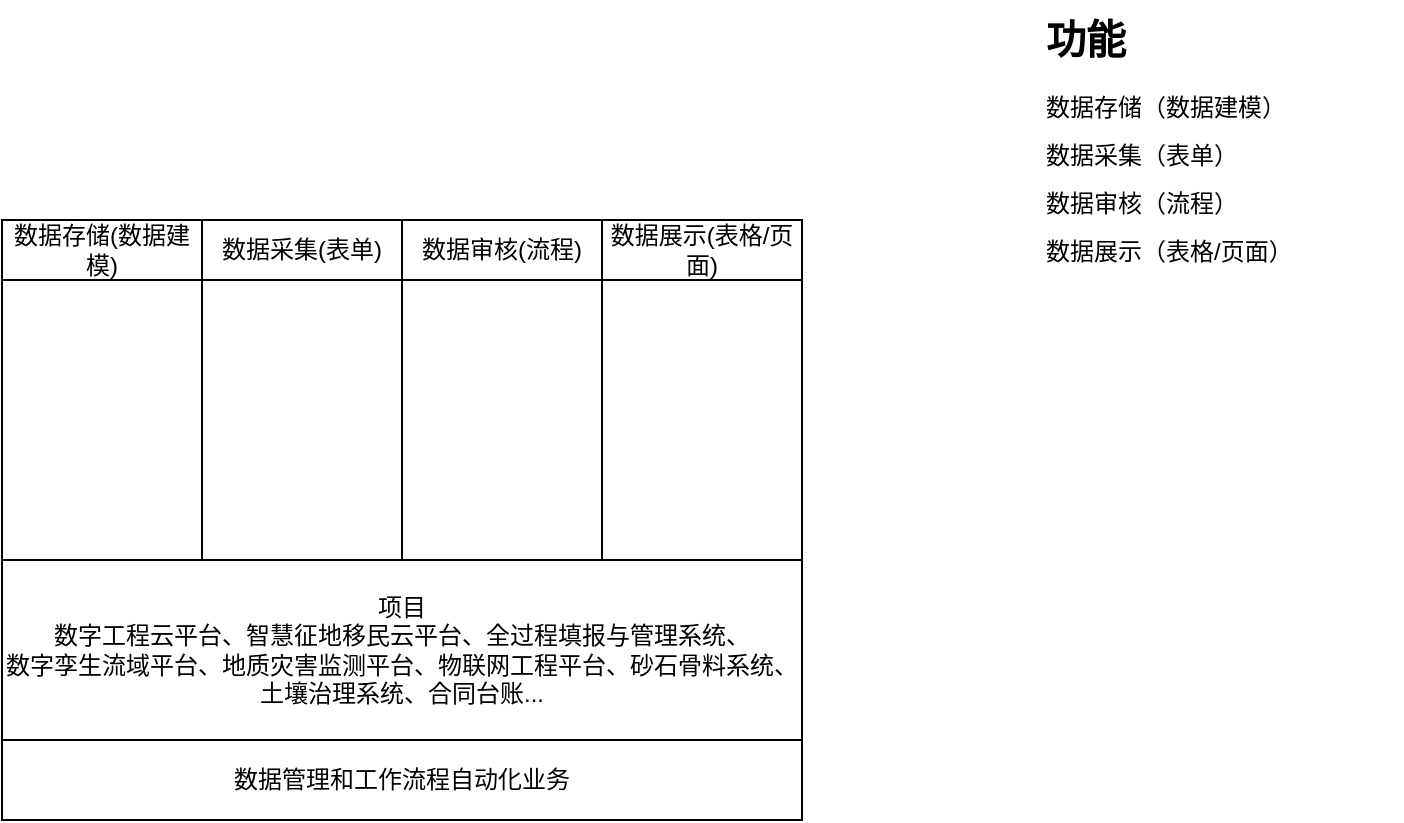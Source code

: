 <mxfile version="24.4.4" type="github">
  <diagram name="第 1 页" id="hqmDNaqgpVp4OsvsETol">
    <mxGraphModel dx="1195" dy="650" grid="1" gridSize="10" guides="1" tooltips="1" connect="1" arrows="1" fold="1" page="1" pageScale="1" pageWidth="827" pageHeight="1169" math="0" shadow="0">
      <root>
        <mxCell id="0" />
        <mxCell id="1" parent="0" />
        <mxCell id="Q9zDN7n71QJGZJ4GGURO-7" value="数据管理和工作流程自动化业务" style="rounded=0;whiteSpace=wrap;html=1;" vertex="1" parent="1">
          <mxGeometry x="80" y="420" width="400" height="40" as="geometry" />
        </mxCell>
        <mxCell id="Q9zDN7n71QJGZJ4GGURO-10" value="" style="rounded=0;whiteSpace=wrap;html=1;" vertex="1" parent="1">
          <mxGeometry x="80" y="160" width="400" height="260" as="geometry" />
        </mxCell>
        <mxCell id="Q9zDN7n71QJGZJ4GGURO-15" value="&lt;h1 style=&quot;margin-top: 0px; line-height: 100%;&quot;&gt;&lt;span style=&quot;font-size: 20px;&quot;&gt;功能&lt;/span&gt;&lt;/h1&gt;&lt;p style=&quot;line-height: 100%;&quot;&gt;数据存储（数据建模）&lt;/p&gt;&lt;p style=&quot;line-height: 100%;&quot;&gt;数据采集（表单）&lt;/p&gt;&lt;p style=&quot;line-height: 100%;&quot;&gt;数据审核（流程）&lt;/p&gt;&lt;p style=&quot;line-height: 100%;&quot;&gt;数据展示（表格/页面）&lt;/p&gt;" style="text;html=1;whiteSpace=wrap;overflow=hidden;rounded=0;" vertex="1" parent="1">
          <mxGeometry x="600" y="50" width="180" height="280" as="geometry" />
        </mxCell>
        <mxCell id="Q9zDN7n71QJGZJ4GGURO-16" value="" style="rounded=0;whiteSpace=wrap;html=1;" vertex="1" parent="1">
          <mxGeometry x="80" y="330" width="400" height="90" as="geometry" />
        </mxCell>
        <mxCell id="Q9zDN7n71QJGZJ4GGURO-18" value="项目&lt;div&gt;数字工程云平台、智慧征地移民云平台、全过程填报与管理系统、&lt;/div&gt;&lt;div&gt;数字孪生流域平台、地质灾害监测平台、物联网工程平台、砂石骨料系统、土壤治理系统、合同台账...&lt;/div&gt;" style="text;html=1;align=center;verticalAlign=middle;whiteSpace=wrap;rounded=0;" vertex="1" parent="1">
          <mxGeometry x="80" y="330" width="400" height="90" as="geometry" />
        </mxCell>
        <mxCell id="Q9zDN7n71QJGZJ4GGURO-23" value="" style="rounded=0;whiteSpace=wrap;html=1;" vertex="1" parent="1">
          <mxGeometry x="80" y="160" width="100" height="170" as="geometry" />
        </mxCell>
        <mxCell id="Q9zDN7n71QJGZJ4GGURO-24" value="" style="rounded=0;whiteSpace=wrap;html=1;" vertex="1" parent="1">
          <mxGeometry x="180" y="160" width="100" height="170" as="geometry" />
        </mxCell>
        <mxCell id="Q9zDN7n71QJGZJ4GGURO-25" value="" style="rounded=0;whiteSpace=wrap;html=1;" vertex="1" parent="1">
          <mxGeometry x="280" y="160" width="100" height="170" as="geometry" />
        </mxCell>
        <mxCell id="Q9zDN7n71QJGZJ4GGURO-26" value="" style="rounded=0;whiteSpace=wrap;html=1;" vertex="1" parent="1">
          <mxGeometry x="380" y="160" width="100" height="170" as="geometry" />
        </mxCell>
        <mxCell id="Q9zDN7n71QJGZJ4GGURO-27" value="数据存储(数据建模)" style="rounded=0;whiteSpace=wrap;html=1;" vertex="1" parent="1">
          <mxGeometry x="80" y="160" width="100" height="30" as="geometry" />
        </mxCell>
        <mxCell id="Q9zDN7n71QJGZJ4GGURO-28" value="数据采集(表单)" style="rounded=0;whiteSpace=wrap;html=1;" vertex="1" parent="1">
          <mxGeometry x="180" y="160" width="100" height="30" as="geometry" />
        </mxCell>
        <mxCell id="Q9zDN7n71QJGZJ4GGURO-29" value="数据审核(流程)" style="rounded=0;whiteSpace=wrap;html=1;" vertex="1" parent="1">
          <mxGeometry x="280" y="160" width="100" height="30" as="geometry" />
        </mxCell>
        <mxCell id="Q9zDN7n71QJGZJ4GGURO-30" value="数据展示(表格/页面)" style="rounded=0;whiteSpace=wrap;html=1;" vertex="1" parent="1">
          <mxGeometry x="380" y="160" width="100" height="30" as="geometry" />
        </mxCell>
      </root>
    </mxGraphModel>
  </diagram>
</mxfile>
